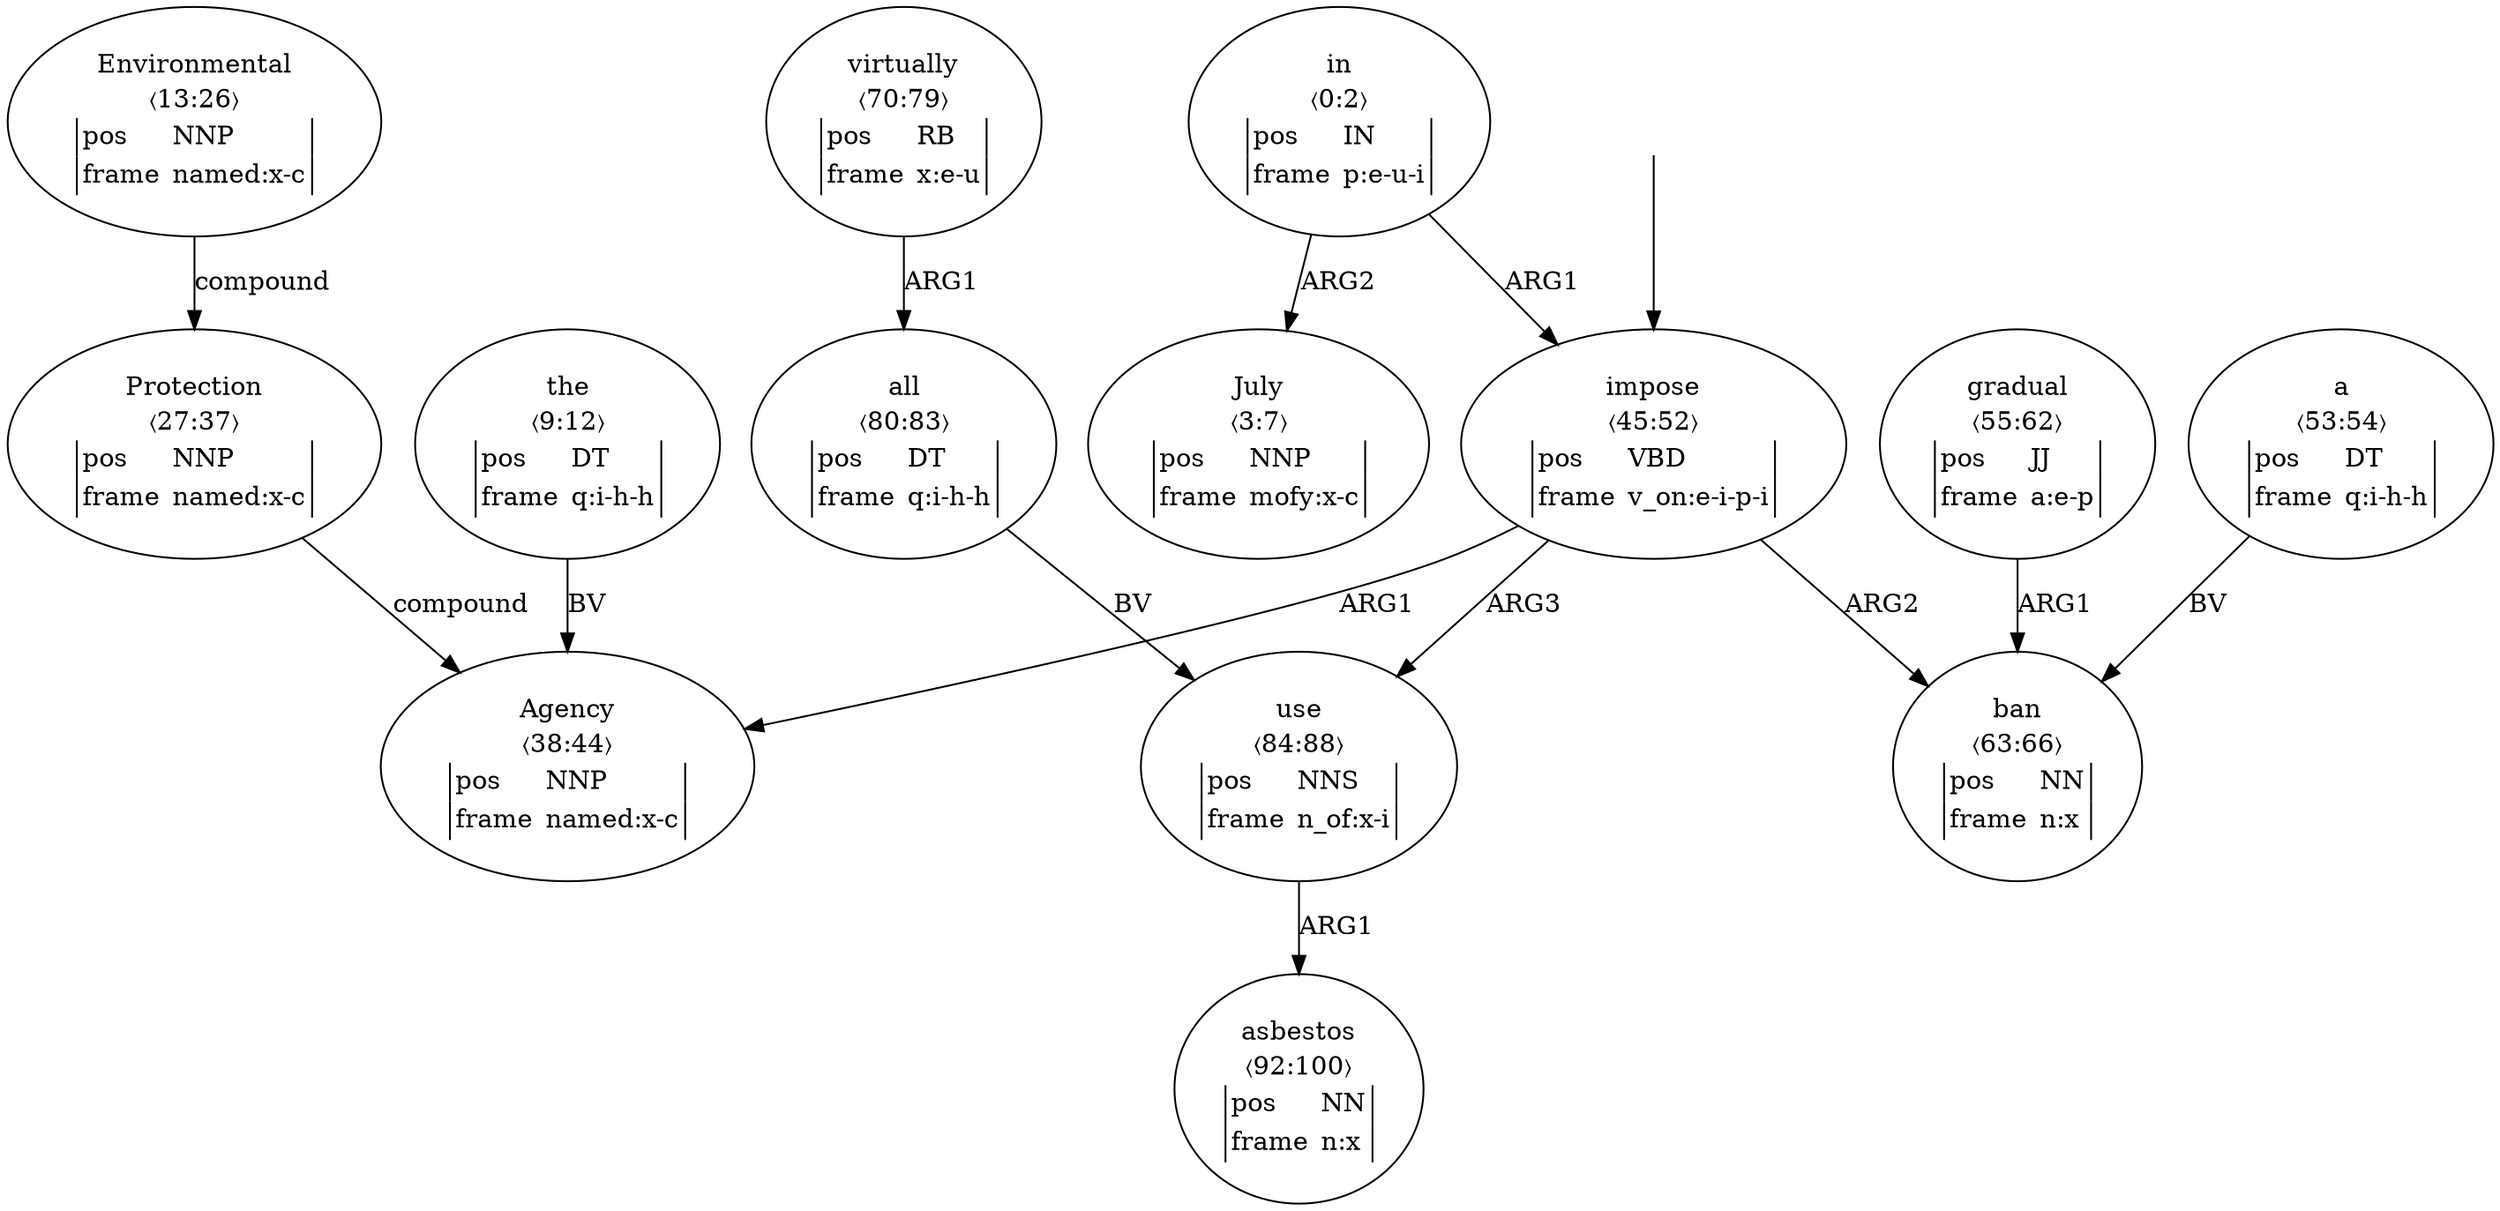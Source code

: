 digraph "20003022" {
  top [ style=invis ];
  top -> 7;
  0 [ label=<<table align="center" border="0" cellspacing="0"><tr><td colspan="2">in</td></tr><tr><td colspan="2">〈0:2〉</td></tr><tr><td sides="l" border="1" align="left">pos</td><td sides="r" border="1" align="left">IN</td></tr><tr><td sides="l" border="1" align="left">frame</td><td sides="r" border="1" align="left">p:e-u-i</td></tr></table>> ];
  1 [ label=<<table align="center" border="0" cellspacing="0"><tr><td colspan="2">July</td></tr><tr><td colspan="2">〈3:7〉</td></tr><tr><td sides="l" border="1" align="left">pos</td><td sides="r" border="1" align="left">NNP</td></tr><tr><td sides="l" border="1" align="left">frame</td><td sides="r" border="1" align="left">mofy:x-c</td></tr></table>> ];
  3 [ label=<<table align="center" border="0" cellspacing="0"><tr><td colspan="2">the</td></tr><tr><td colspan="2">〈9:12〉</td></tr><tr><td sides="l" border="1" align="left">pos</td><td sides="r" border="1" align="left">DT</td></tr><tr><td sides="l" border="1" align="left">frame</td><td sides="r" border="1" align="left">q:i-h-h</td></tr></table>> ];
  4 [ label=<<table align="center" border="0" cellspacing="0"><tr><td colspan="2">Environmental</td></tr><tr><td colspan="2">〈13:26〉</td></tr><tr><td sides="l" border="1" align="left">pos</td><td sides="r" border="1" align="left">NNP</td></tr><tr><td sides="l" border="1" align="left">frame</td><td sides="r" border="1" align="left">named:x-c</td></tr></table>> ];
  5 [ label=<<table align="center" border="0" cellspacing="0"><tr><td colspan="2">Protection</td></tr><tr><td colspan="2">〈27:37〉</td></tr><tr><td sides="l" border="1" align="left">pos</td><td sides="r" border="1" align="left">NNP</td></tr><tr><td sides="l" border="1" align="left">frame</td><td sides="r" border="1" align="left">named:x-c</td></tr></table>> ];
  6 [ label=<<table align="center" border="0" cellspacing="0"><tr><td colspan="2">Agency</td></tr><tr><td colspan="2">〈38:44〉</td></tr><tr><td sides="l" border="1" align="left">pos</td><td sides="r" border="1" align="left">NNP</td></tr><tr><td sides="l" border="1" align="left">frame</td><td sides="r" border="1" align="left">named:x-c</td></tr></table>> ];
  7 [ label=<<table align="center" border="0" cellspacing="0"><tr><td colspan="2">impose</td></tr><tr><td colspan="2">〈45:52〉</td></tr><tr><td sides="l" border="1" align="left">pos</td><td sides="r" border="1" align="left">VBD</td></tr><tr><td sides="l" border="1" align="left">frame</td><td sides="r" border="1" align="left">v_on:e-i-p-i</td></tr></table>> ];
  8 [ label=<<table align="center" border="0" cellspacing="0"><tr><td colspan="2">a</td></tr><tr><td colspan="2">〈53:54〉</td></tr><tr><td sides="l" border="1" align="left">pos</td><td sides="r" border="1" align="left">DT</td></tr><tr><td sides="l" border="1" align="left">frame</td><td sides="r" border="1" align="left">q:i-h-h</td></tr></table>> ];
  9 [ label=<<table align="center" border="0" cellspacing="0"><tr><td colspan="2">gradual</td></tr><tr><td colspan="2">〈55:62〉</td></tr><tr><td sides="l" border="1" align="left">pos</td><td sides="r" border="1" align="left">JJ</td></tr><tr><td sides="l" border="1" align="left">frame</td><td sides="r" border="1" align="left">a:e-p</td></tr></table>> ];
  10 [ label=<<table align="center" border="0" cellspacing="0"><tr><td colspan="2">ban</td></tr><tr><td colspan="2">〈63:66〉</td></tr><tr><td sides="l" border="1" align="left">pos</td><td sides="r" border="1" align="left">NN</td></tr><tr><td sides="l" border="1" align="left">frame</td><td sides="r" border="1" align="left">n:x</td></tr></table>> ];
  12 [ label=<<table align="center" border="0" cellspacing="0"><tr><td colspan="2">virtually</td></tr><tr><td colspan="2">〈70:79〉</td></tr><tr><td sides="l" border="1" align="left">pos</td><td sides="r" border="1" align="left">RB</td></tr><tr><td sides="l" border="1" align="left">frame</td><td sides="r" border="1" align="left">x:e-u</td></tr></table>> ];
  13 [ label=<<table align="center" border="0" cellspacing="0"><tr><td colspan="2">all</td></tr><tr><td colspan="2">〈80:83〉</td></tr><tr><td sides="l" border="1" align="left">pos</td><td sides="r" border="1" align="left">DT</td></tr><tr><td sides="l" border="1" align="left">frame</td><td sides="r" border="1" align="left">q:i-h-h</td></tr></table>> ];
  14 [ label=<<table align="center" border="0" cellspacing="0"><tr><td colspan="2">use</td></tr><tr><td colspan="2">〈84:88〉</td></tr><tr><td sides="l" border="1" align="left">pos</td><td sides="r" border="1" align="left">NNS</td></tr><tr><td sides="l" border="1" align="left">frame</td><td sides="r" border="1" align="left">n_of:x-i</td></tr></table>> ];
  16 [ label=<<table align="center" border="0" cellspacing="0"><tr><td colspan="2">asbestos</td></tr><tr><td colspan="2">〈92:100〉</td></tr><tr><td sides="l" border="1" align="left">pos</td><td sides="r" border="1" align="left">NN</td></tr><tr><td sides="l" border="1" align="left">frame</td><td sides="r" border="1" align="left">n:x</td></tr></table>> ];
  0 -> 1 [ label="ARG2" ];
  0 -> 7 [ label="ARG1" ];
  13 -> 14 [ label="BV" ];
  12 -> 13 [ label="ARG1" ];
  4 -> 5 [ label="compound" ];
  9 -> 10 [ label="ARG1" ];
  8 -> 10 [ label="BV" ];
  3 -> 6 [ label="BV" ];
  5 -> 6 [ label="compound" ];
  7 -> 10 [ label="ARG2" ];
  14 -> 16 [ label="ARG1" ];
  7 -> 6 [ label="ARG1" ];
  7 -> 14 [ label="ARG3" ];
}

